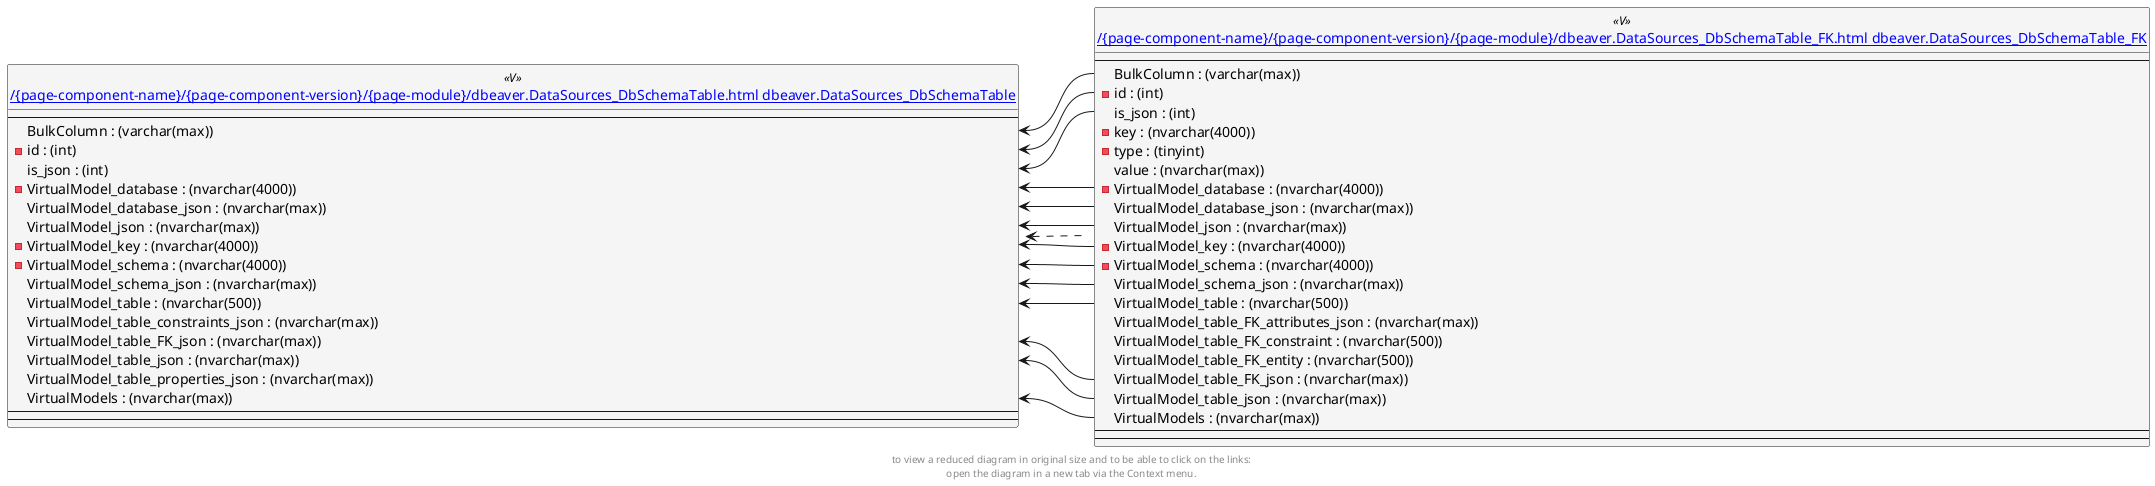 @startuml
left to right direction
'top to bottom direction
hide circle
'avoide "." issues:
set namespaceSeparator none


skinparam class {
  BackgroundColor White
  BackgroundColor<<FN>> Yellow
  BackgroundColor<<FS>> Yellow
  BackgroundColor<<FT>> LightGray
  BackgroundColor<<IF>> Yellow
  BackgroundColor<<IS>> Yellow
  BackgroundColor<<P>> Aqua
  BackgroundColor<<PC>> Aqua
  BackgroundColor<<SN>> Yellow
  BackgroundColor<<SO>> SlateBlue
  BackgroundColor<<TF>> LightGray
  BackgroundColor<<TR>> Tomato
  BackgroundColor<<U>> White
  BackgroundColor<<V>> WhiteSmoke
  BackgroundColor<<X>> Aqua
}


entity "[[{site-url}/{page-component-name}/{page-component-version}/{page-module}/dbeaver.DataSources_DbSchemaTable.html dbeaver.DataSources_DbSchemaTable]]" as dbeaver.DataSources_DbSchemaTable << V >> {
  --
  BulkColumn : (varchar(max))
  - id : (int)
  is_json : (int)
  - VirtualModel_database : (nvarchar(4000))
  VirtualModel_database_json : (nvarchar(max))
  VirtualModel_json : (nvarchar(max))
  - VirtualModel_key : (nvarchar(4000))
  - VirtualModel_schema : (nvarchar(4000))
  VirtualModel_schema_json : (nvarchar(max))
  VirtualModel_table : (nvarchar(500))
  VirtualModel_table_constraints_json : (nvarchar(max))
  VirtualModel_table_FK_json : (nvarchar(max))
  VirtualModel_table_json : (nvarchar(max))
  VirtualModel_table_properties_json : (nvarchar(max))
  VirtualModels : (nvarchar(max))
  --
  --
}

entity "[[{site-url}/{page-component-name}/{page-component-version}/{page-module}/dbeaver.DataSources_DbSchemaTable_FK.html dbeaver.DataSources_DbSchemaTable_FK]]" as dbeaver.DataSources_DbSchemaTable_FK << V >> {
  --
  BulkColumn : (varchar(max))
  - id : (int)
  is_json : (int)
  - key : (nvarchar(4000))
  - type : (tinyint)
  value : (nvarchar(max))
  - VirtualModel_database : (nvarchar(4000))
  VirtualModel_database_json : (nvarchar(max))
  VirtualModel_json : (nvarchar(max))
  - VirtualModel_key : (nvarchar(4000))
  - VirtualModel_schema : (nvarchar(4000))
  VirtualModel_schema_json : (nvarchar(max))
  VirtualModel_table : (nvarchar(500))
  VirtualModel_table_FK_attributes_json : (nvarchar(max))
  VirtualModel_table_FK_constraint : (nvarchar(500))
  VirtualModel_table_FK_entity : (nvarchar(500))
  VirtualModel_table_FK_json : (nvarchar(max))
  VirtualModel_table_json : (nvarchar(max))
  VirtualModels : (nvarchar(max))
  --
  --
}

dbeaver.DataSources_DbSchemaTable <.. dbeaver.DataSources_DbSchemaTable_FK
dbeaver.DataSources_DbSchemaTable::BulkColumn <-- dbeaver.DataSources_DbSchemaTable_FK::BulkColumn
dbeaver.DataSources_DbSchemaTable::id <-- dbeaver.DataSources_DbSchemaTable_FK::id
dbeaver.DataSources_DbSchemaTable::is_json <-- dbeaver.DataSources_DbSchemaTable_FK::is_json
dbeaver.DataSources_DbSchemaTable::VirtualModel_database <-- dbeaver.DataSources_DbSchemaTable_FK::VirtualModel_database
dbeaver.DataSources_DbSchemaTable::VirtualModel_database_json <-- dbeaver.DataSources_DbSchemaTable_FK::VirtualModel_database_json
dbeaver.DataSources_DbSchemaTable::VirtualModel_json <-- dbeaver.DataSources_DbSchemaTable_FK::VirtualModel_json
dbeaver.DataSources_DbSchemaTable::VirtualModel_key <-- dbeaver.DataSources_DbSchemaTable_FK::VirtualModel_key
dbeaver.DataSources_DbSchemaTable::VirtualModel_schema <-- dbeaver.DataSources_DbSchemaTable_FK::VirtualModel_schema
dbeaver.DataSources_DbSchemaTable::VirtualModel_schema_json <-- dbeaver.DataSources_DbSchemaTable_FK::VirtualModel_schema_json
dbeaver.DataSources_DbSchemaTable::VirtualModel_table <-- dbeaver.DataSources_DbSchemaTable_FK::VirtualModel_table
dbeaver.DataSources_DbSchemaTable::VirtualModel_table_FK_json <-- dbeaver.DataSources_DbSchemaTable_FK::VirtualModel_table_FK_json
dbeaver.DataSources_DbSchemaTable::VirtualModel_table_json <-- dbeaver.DataSources_DbSchemaTable_FK::VirtualModel_table_json
dbeaver.DataSources_DbSchemaTable::VirtualModels <-- dbeaver.DataSources_DbSchemaTable_FK::VirtualModels
footer
to view a reduced diagram in original size and to be able to click on the links:
open the diagram in a new tab via the Context menu.
end footer

@enduml


